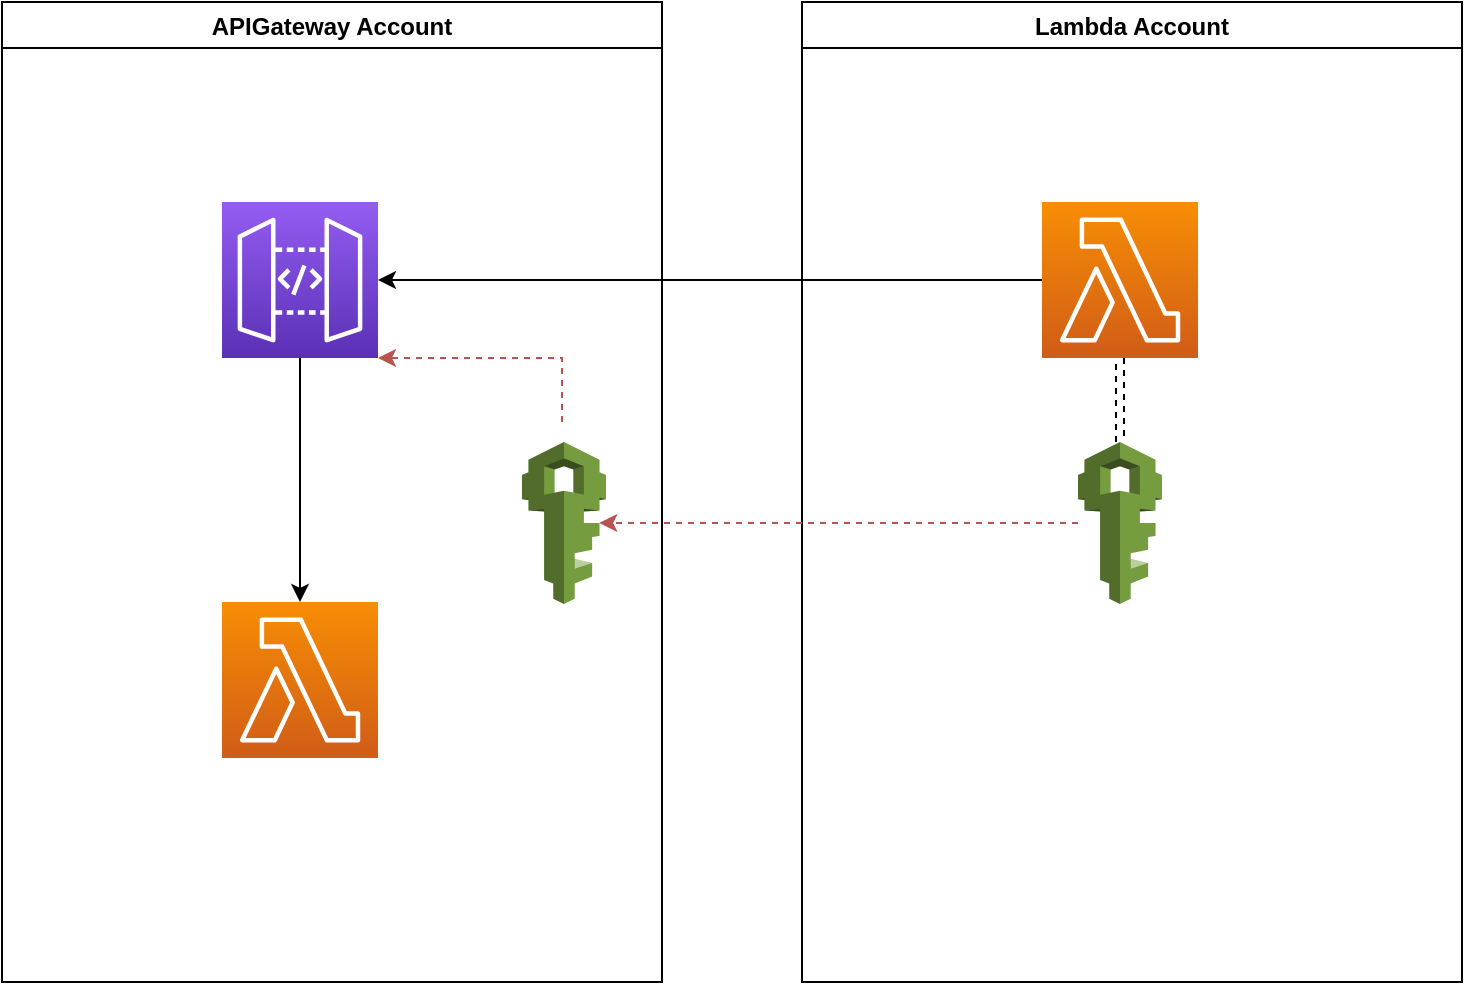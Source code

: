 <mxfile version="15.5.2" type="google"><diagram id="hlOnFyjRSHRHCBRRD3ZH" name="Page-1"><mxGraphModel dx="1422" dy="762" grid="1" gridSize="10" guides="1" tooltips="1" connect="1" arrows="1" fold="1" page="1" pageScale="1" pageWidth="827" pageHeight="1169" math="0" shadow="0"><root><mxCell id="0"/><mxCell id="1" parent="0"/><mxCell id="o-lCof1cJOxL2MpK-0mO-1" value="APIGateway Account" style="swimlane;startSize=23;" vertex="1" parent="1"><mxGeometry x="30" y="60" width="330" height="490" as="geometry"/></mxCell><mxCell id="o-lCof1cJOxL2MpK-0mO-3" value="" style="sketch=0;points=[[0,0,0],[0.25,0,0],[0.5,0,0],[0.75,0,0],[1,0,0],[0,1,0],[0.25,1,0],[0.5,1,0],[0.75,1,0],[1,1,0],[0,0.25,0],[0,0.5,0],[0,0.75,0],[1,0.25,0],[1,0.5,0],[1,0.75,0]];outlineConnect=0;fontColor=#232F3E;gradientColor=#F78E04;gradientDirection=north;fillColor=#D05C17;strokeColor=#ffffff;dashed=0;verticalLabelPosition=bottom;verticalAlign=top;align=center;html=1;fontSize=12;fontStyle=0;aspect=fixed;shape=mxgraph.aws4.resourceIcon;resIcon=mxgraph.aws4.lambda;" vertex="1" parent="o-lCof1cJOxL2MpK-0mO-1"><mxGeometry x="110" y="300" width="78" height="78" as="geometry"/></mxCell><mxCell id="o-lCof1cJOxL2MpK-0mO-13" value="" style="edgeStyle=orthogonalEdgeStyle;rounded=0;orthogonalLoop=1;jettySize=auto;html=1;" edge="1" parent="o-lCof1cJOxL2MpK-0mO-1" source="o-lCof1cJOxL2MpK-0mO-4" target="o-lCof1cJOxL2MpK-0mO-3"><mxGeometry relative="1" as="geometry"><mxPoint x="160" y="250" as="targetPoint"/></mxGeometry></mxCell><mxCell id="o-lCof1cJOxL2MpK-0mO-4" value="" style="sketch=0;points=[[0,0,0],[0.25,0,0],[0.5,0,0],[0.75,0,0],[1,0,0],[0,1,0],[0.25,1,0],[0.5,1,0],[0.75,1,0],[1,1,0],[0,0.25,0],[0,0.5,0],[0,0.75,0],[1,0.25,0],[1,0.5,0],[1,0.75,0]];outlineConnect=0;fontColor=#232F3E;gradientColor=#945DF2;gradientDirection=north;fillColor=#5A30B5;strokeColor=#ffffff;dashed=0;verticalLabelPosition=bottom;verticalAlign=top;align=center;html=1;fontSize=12;fontStyle=0;aspect=fixed;shape=mxgraph.aws4.resourceIcon;resIcon=mxgraph.aws4.api_gateway;" vertex="1" parent="o-lCof1cJOxL2MpK-0mO-1"><mxGeometry x="110" y="100" width="78" height="78" as="geometry"/></mxCell><mxCell id="o-lCof1cJOxL2MpK-0mO-17" value="" style="edgeStyle=orthogonalEdgeStyle;rounded=0;orthogonalLoop=1;jettySize=auto;html=1;dashed=1;endArrow=classic;endFill=1;entryX=1;entryY=1;entryDx=0;entryDy=0;entryPerimeter=0;fillColor=#f8cecc;strokeColor=#b85450;" edge="1" parent="o-lCof1cJOxL2MpK-0mO-1" target="o-lCof1cJOxL2MpK-0mO-4"><mxGeometry relative="1" as="geometry"><mxPoint x="280" y="210" as="sourcePoint"/><mxPoint x="159" y="259.5" as="targetPoint"/><Array as="points"><mxPoint x="280" y="178"/></Array></mxGeometry></mxCell><mxCell id="o-lCof1cJOxL2MpK-0mO-5" value="" style="outlineConnect=0;dashed=0;verticalLabelPosition=bottom;verticalAlign=top;align=center;html=1;shape=mxgraph.aws3.iam;fillColor=#759C3E;gradientColor=none;" vertex="1" parent="o-lCof1cJOxL2MpK-0mO-1"><mxGeometry x="260" y="220" width="42" height="81" as="geometry"/></mxCell><mxCell id="o-lCof1cJOxL2MpK-0mO-2" value="Lambda Account" style="swimlane;" vertex="1" parent="1"><mxGeometry x="430" y="60" width="330" height="490" as="geometry"/></mxCell><mxCell id="o-lCof1cJOxL2MpK-0mO-6" value="" style="sketch=0;points=[[0,0,0],[0.25,0,0],[0.5,0,0],[0.75,0,0],[1,0,0],[0,1,0],[0.25,1,0],[0.5,1,0],[0.75,1,0],[1,1,0],[0,0.25,0],[0,0.5,0],[0,0.75,0],[1,0.25,0],[1,0.5,0],[1,0.75,0]];outlineConnect=0;fontColor=#232F3E;gradientColor=#F78E04;gradientDirection=north;fillColor=#D05C17;strokeColor=#ffffff;dashed=0;verticalLabelPosition=bottom;verticalAlign=top;align=center;html=1;fontSize=12;fontStyle=0;aspect=fixed;shape=mxgraph.aws4.resourceIcon;resIcon=mxgraph.aws4.lambda;" vertex="1" parent="o-lCof1cJOxL2MpK-0mO-2"><mxGeometry x="120" y="100" width="78" height="78" as="geometry"/></mxCell><mxCell id="o-lCof1cJOxL2MpK-0mO-15" value="" style="edgeStyle=orthogonalEdgeStyle;rounded=0;orthogonalLoop=1;jettySize=auto;html=1;endArrow=none;endFill=0;shape=link;dashed=1;" edge="1" parent="o-lCof1cJOxL2MpK-0mO-2" source="o-lCof1cJOxL2MpK-0mO-7" target="o-lCof1cJOxL2MpK-0mO-6"><mxGeometry relative="1" as="geometry"/></mxCell><mxCell id="o-lCof1cJOxL2MpK-0mO-7" value="" style="outlineConnect=0;dashed=0;verticalLabelPosition=bottom;verticalAlign=top;align=center;html=1;shape=mxgraph.aws3.iam;fillColor=#759C3E;gradientColor=none;" vertex="1" parent="o-lCof1cJOxL2MpK-0mO-2"><mxGeometry x="138" y="220" width="42" height="81" as="geometry"/></mxCell><mxCell id="o-lCof1cJOxL2MpK-0mO-11" value="" style="edgeStyle=orthogonalEdgeStyle;rounded=0;orthogonalLoop=1;jettySize=auto;html=1;entryX=1;entryY=0.5;entryDx=0;entryDy=0;entryPerimeter=0;" edge="1" parent="1" source="o-lCof1cJOxL2MpK-0mO-6" target="o-lCof1cJOxL2MpK-0mO-4"><mxGeometry relative="1" as="geometry"><mxPoint x="470" y="199" as="targetPoint"/></mxGeometry></mxCell><mxCell id="o-lCof1cJOxL2MpK-0mO-19" value="" style="edgeStyle=orthogonalEdgeStyle;rounded=0;orthogonalLoop=1;jettySize=auto;html=1;dashed=1;endArrow=classic;endFill=1;entryX=0.92;entryY=0.5;entryDx=0;entryDy=0;entryPerimeter=0;fillColor=#f8cecc;strokeColor=#b85450;" edge="1" parent="1" source="o-lCof1cJOxL2MpK-0mO-7" target="o-lCof1cJOxL2MpK-0mO-5"><mxGeometry relative="1" as="geometry"><mxPoint x="488" y="320.5" as="targetPoint"/></mxGeometry></mxCell></root></mxGraphModel></diagram></mxfile>